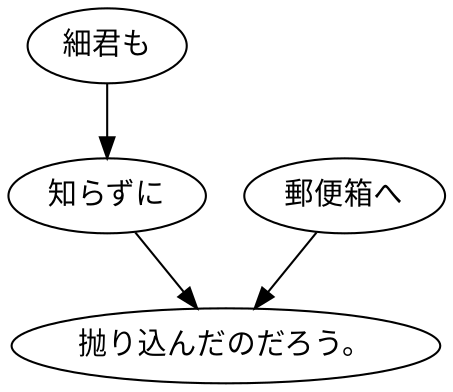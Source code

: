 digraph graph6686 {
	node0 [label="細君も"];
	node1 [label="知らずに"];
	node2 [label="郵便箱へ"];
	node3 [label="抛り込んだのだろう。"];
	node0 -> node1;
	node1 -> node3;
	node2 -> node3;
}
